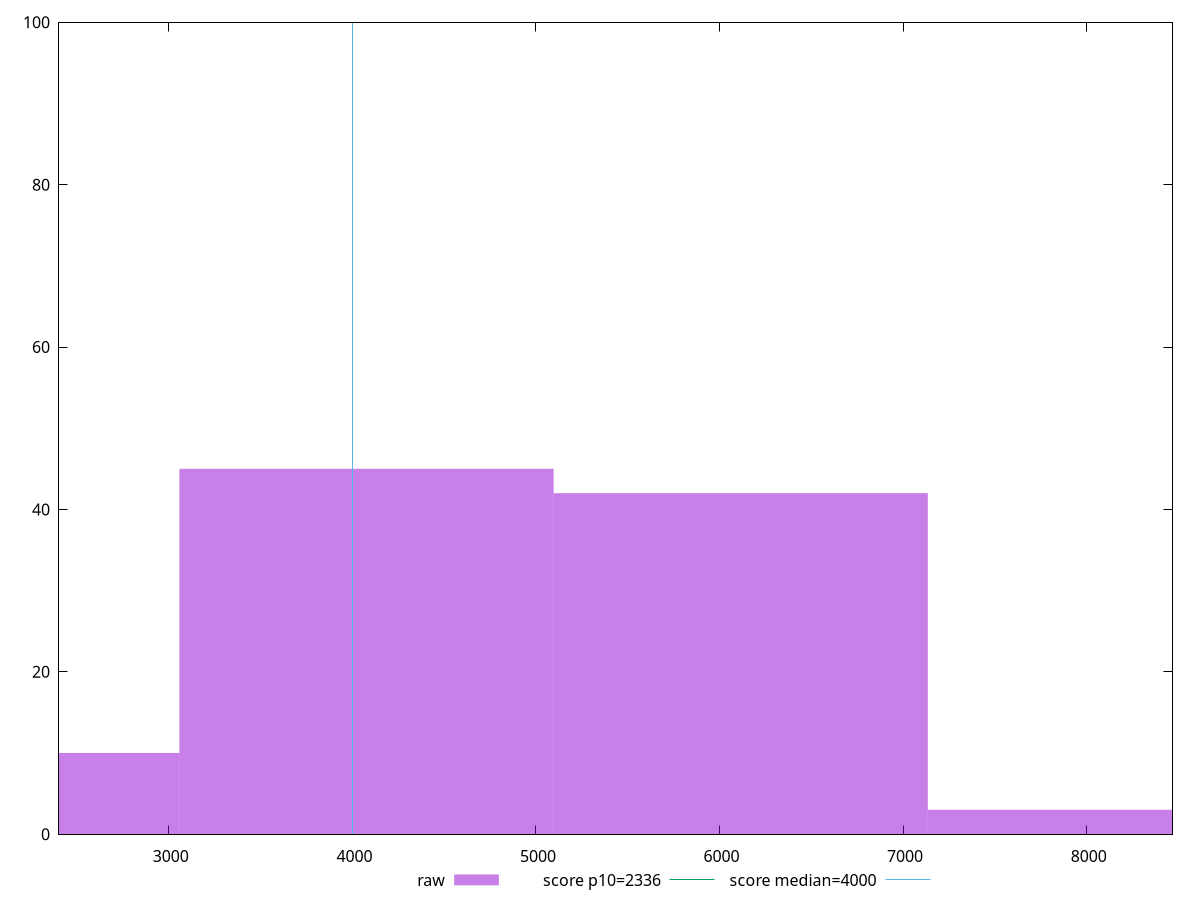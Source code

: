 reset

$raw <<EOF
6115.460736202552 42
2038.4869120675173 10
4076.9738241350346 45
8153.947648270069 3
EOF

set key outside below
set boxwidth 2038.4869120675173
set xrange [2401.8160000000003:8467.519499999999]
set yrange [0:100]
set trange [0:100]
set style fill transparent solid 0.5 noborder

set parametric
set terminal svg size 640, 490 enhanced background rgb 'white'
set output "reprap/first-meaningful-paint/samples/pages+cached/raw/histogram.svg"

plot $raw title "raw" with boxes, \
     2336,t title "score p10=2336", \
     4000,t title "score median=4000"

reset
